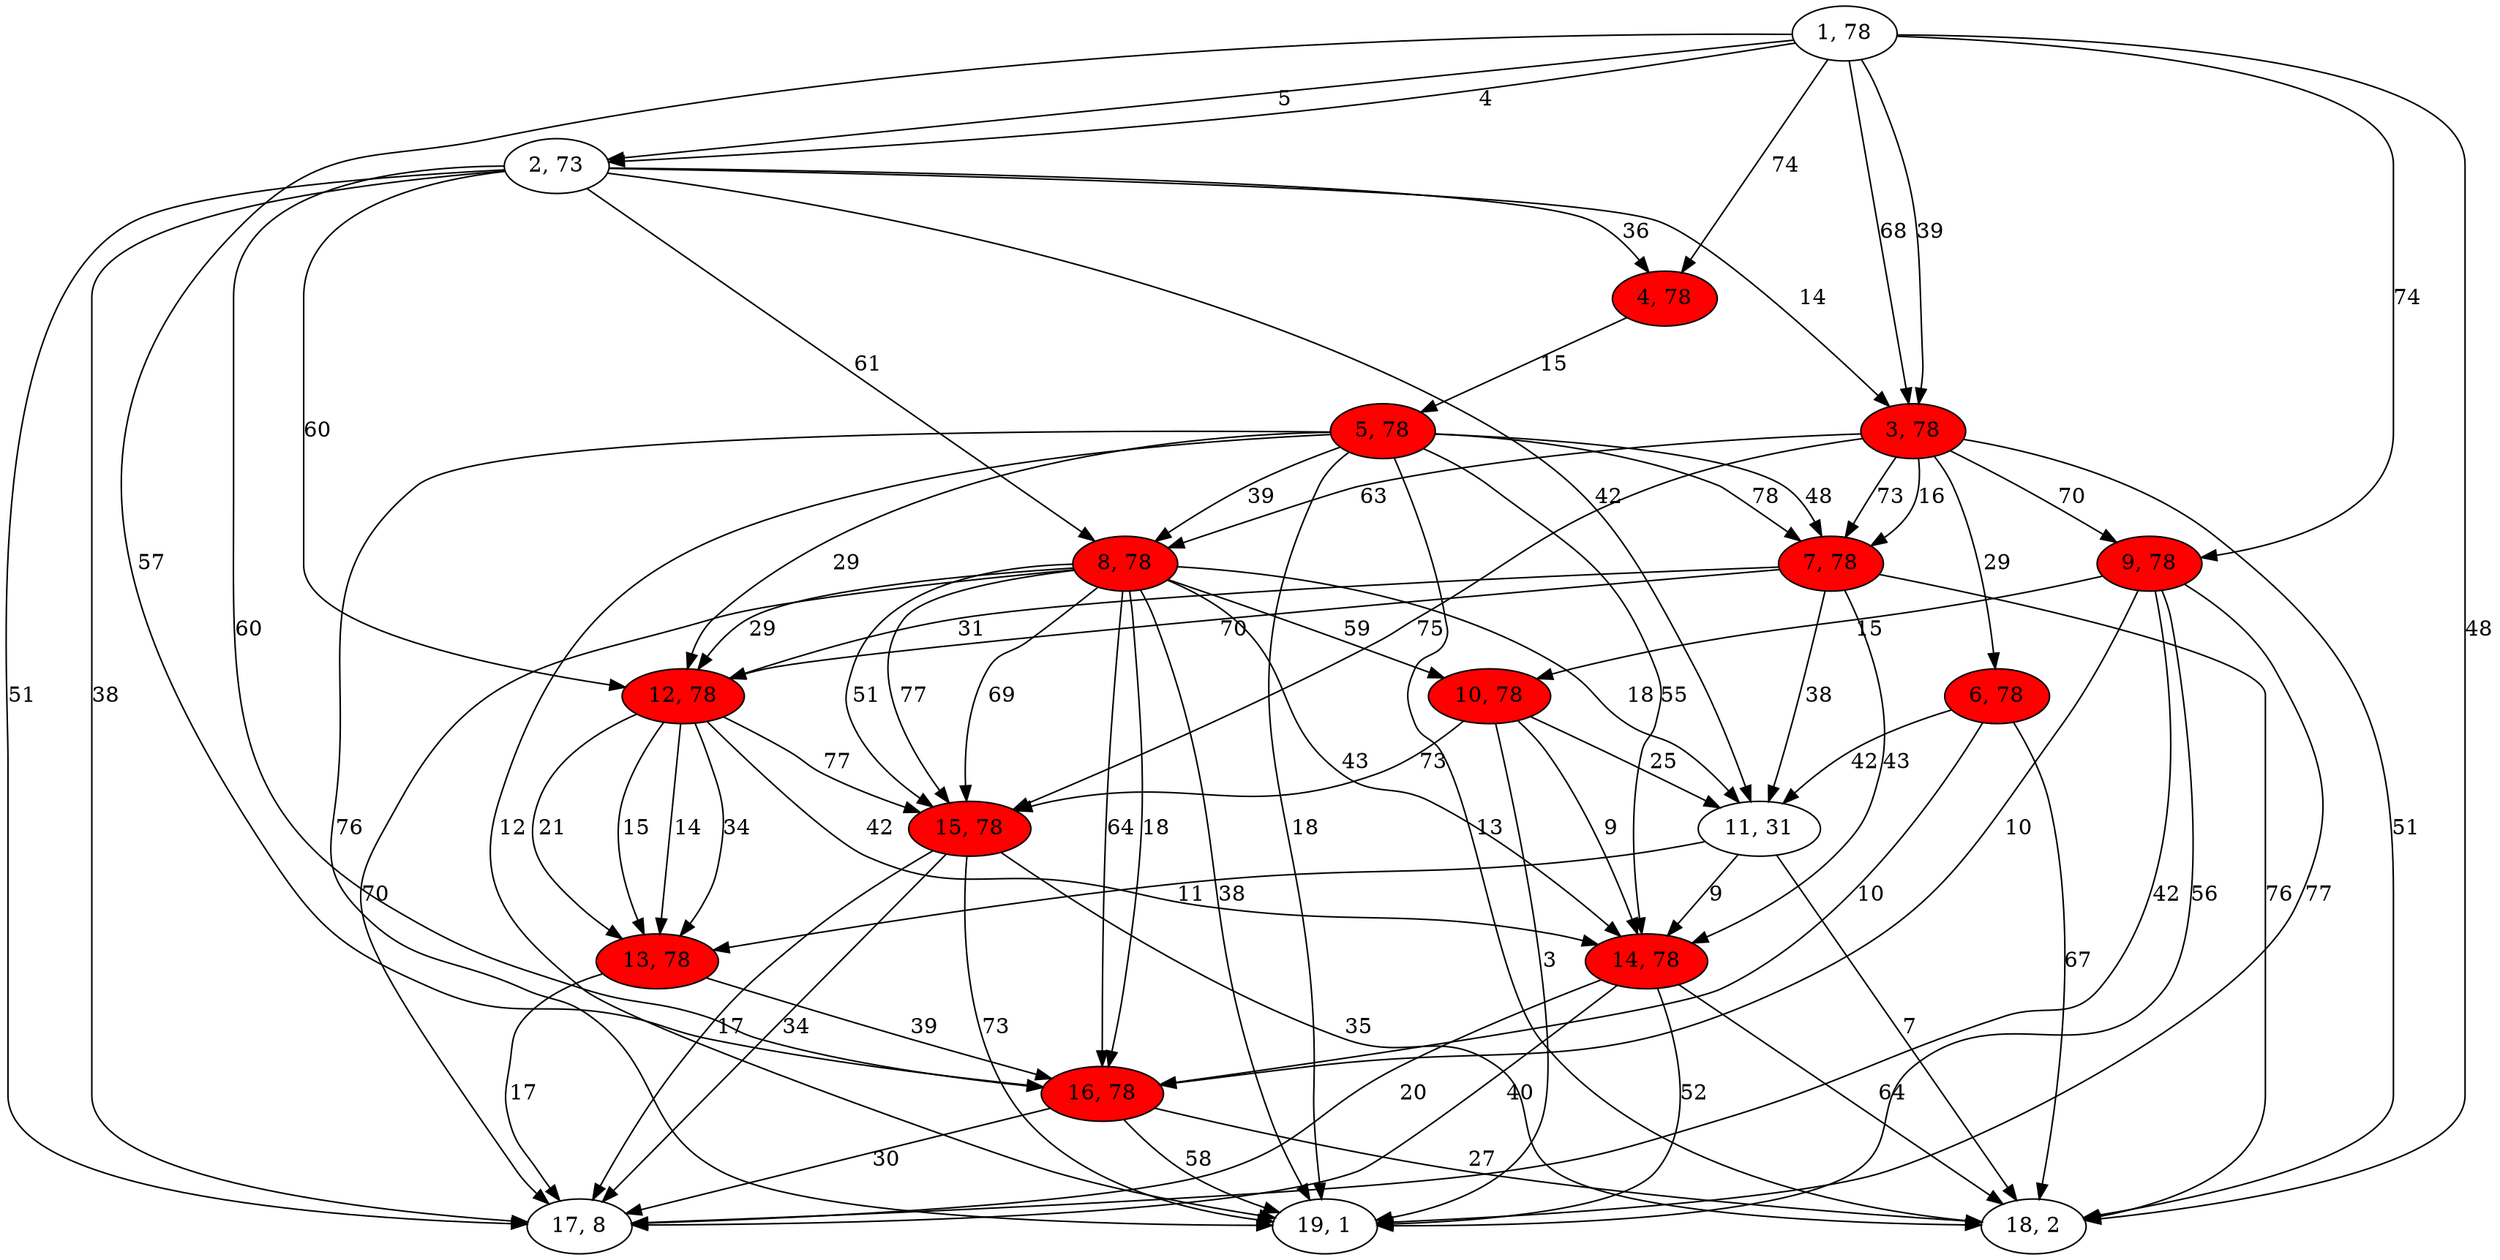 digraph G{
1[label="1, 78"]
2[label="2, 73"]
3[label="3, 78"]
4[label="4, 78"]
5[label="5, 78"]
6[label="6, 78"]
7[label="7, 78"]
8[label="8, 78"]
9[label="9, 78"]
10[label="10, 78"]
11[label="11, 31"]
12[label="12, 78"]
13[label="13, 78"]
14[label="14, 78"]
15[label="15, 78"]
16[label="16, 78"]
17[label="17, 8"]
18[label="18, 2"]
19[label="19, 1"]
1->16[label="57"]
1->4[label="74"]
1->18[label="48"]
1->9[label="74"]
1->3[label="68"]
1->2[label="5"]
1->3[label="39"]
1->2[label="4"]
2->12[label="60"]
2->17[label="38"]
2->17[label="51"]
2->16[label="60"]
2->11[label="42"]
2->8[label="61"]
2->4[label="36"]
2->3[label="14"]
3[style = filled,fillcolor=red]
3->7[label="16"]
3->8[label="63"]
3->18[label="51"]
3->15[label="75"]
3->7[label="73"]
3->9[label="70"]
3->6[label="29"]
4[style = filled,fillcolor=red]
4->5[label="15"]
5[style = filled,fillcolor=red]
5->19[label="76"]
5->8[label="39"]
5->18[label="13"]
5->14[label="55"]
5->12[label="29"]
5->19[label="18"]
5->7[label="78"]
5->19[label="12"]
5->7[label="48"]
6[style = filled,fillcolor=red]
6->11[label="42"]
6->16[label="10"]
6->18[label="67"]
7[style = filled,fillcolor=red]
7->18[label="76"]
7->14[label="43"]
7->12[label="70"]
7->11[label="38"]
7->12[label="31"]
8[style = filled,fillcolor=red]
8->16[label="64"]
8->15[label="77"]
8->17[label="70"]
8->15[label="69"]
8->19[label="38"]
8->16[label="18"]
8->11[label="18"]
8->10[label="59"]
8->15[label="51"]
8->12[label="29"]
8->14[label="43"]
9[style = filled,fillcolor=red]
9->19[label="56"]
9->17[label="42"]
9->16[label="10"]
9->19[label="77"]
9->10[label="15"]
10[style = filled,fillcolor=red]
10->11[label="25"]
10->14[label="9"]
10->19[label="3"]
10->15[label="73"]
11->14[label="9"]
11->18[label="7"]
11->13[label="11"]
12[style = filled,fillcolor=red]
12->13[label="21"]
12->13[label="15"]
12->13[label="34"]
12->15[label="77"]
12->14[label="42"]
12->13[label="14"]
13[style = filled,fillcolor=red]
13->17[label="17"]
13->16[label="39"]
14[style = filled,fillcolor=red]
14->18[label="64"]
14->19[label="52"]
14->17[label="40"]
14->17[label="20"]
15[style = filled,fillcolor=red]
15->17[label="34"]
15->18[label="35"]
15->19[label="73"]
15->17[label="17"]
16[style = filled,fillcolor=red]
16->17[label="30"]
16->18[label="27"]
16->19[label="58"]
}
